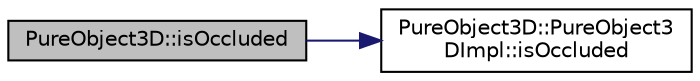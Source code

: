 digraph "PureObject3D::isOccluded"
{
 // LATEX_PDF_SIZE
  edge [fontname="Helvetica",fontsize="10",labelfontname="Helvetica",labelfontsize="10"];
  node [fontname="Helvetica",fontsize="10",shape=record];
  rankdir="LR";
  Node1 [label="PureObject3D::isOccluded",height=0.2,width=0.4,color="black", fillcolor="grey75", style="filled", fontcolor="black",tooltip="Gets whether this object was occluded or not based on the last finished occlusion test."];
  Node1 -> Node2 [color="midnightblue",fontsize="10",style="solid",fontname="Helvetica"];
  Node2 [label="PureObject3D::PureObject3\lDImpl::isOccluded",height=0.2,width=0.4,color="black", fillcolor="white", style="filled",URL="$class_pure_object3_d_1_1_pure_object3_d_impl.html#a1846c143acdb3bc79236b1721025c32d",tooltip=" "];
}
